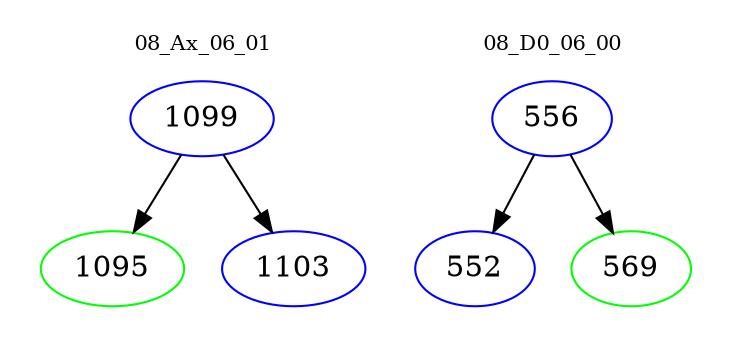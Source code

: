 digraph{
subgraph cluster_0 {
color = white
label = "08_Ax_06_01";
fontsize=10;
T0_1099 [label="1099", color="blue"]
T0_1099 -> T0_1095 [color="black"]
T0_1095 [label="1095", color="green"]
T0_1099 -> T0_1103 [color="black"]
T0_1103 [label="1103", color="blue"]
}
subgraph cluster_1 {
color = white
label = "08_D0_06_00";
fontsize=10;
T1_556 [label="556", color="blue"]
T1_556 -> T1_552 [color="black"]
T1_552 [label="552", color="blue"]
T1_556 -> T1_569 [color="black"]
T1_569 [label="569", color="green"]
}
}
